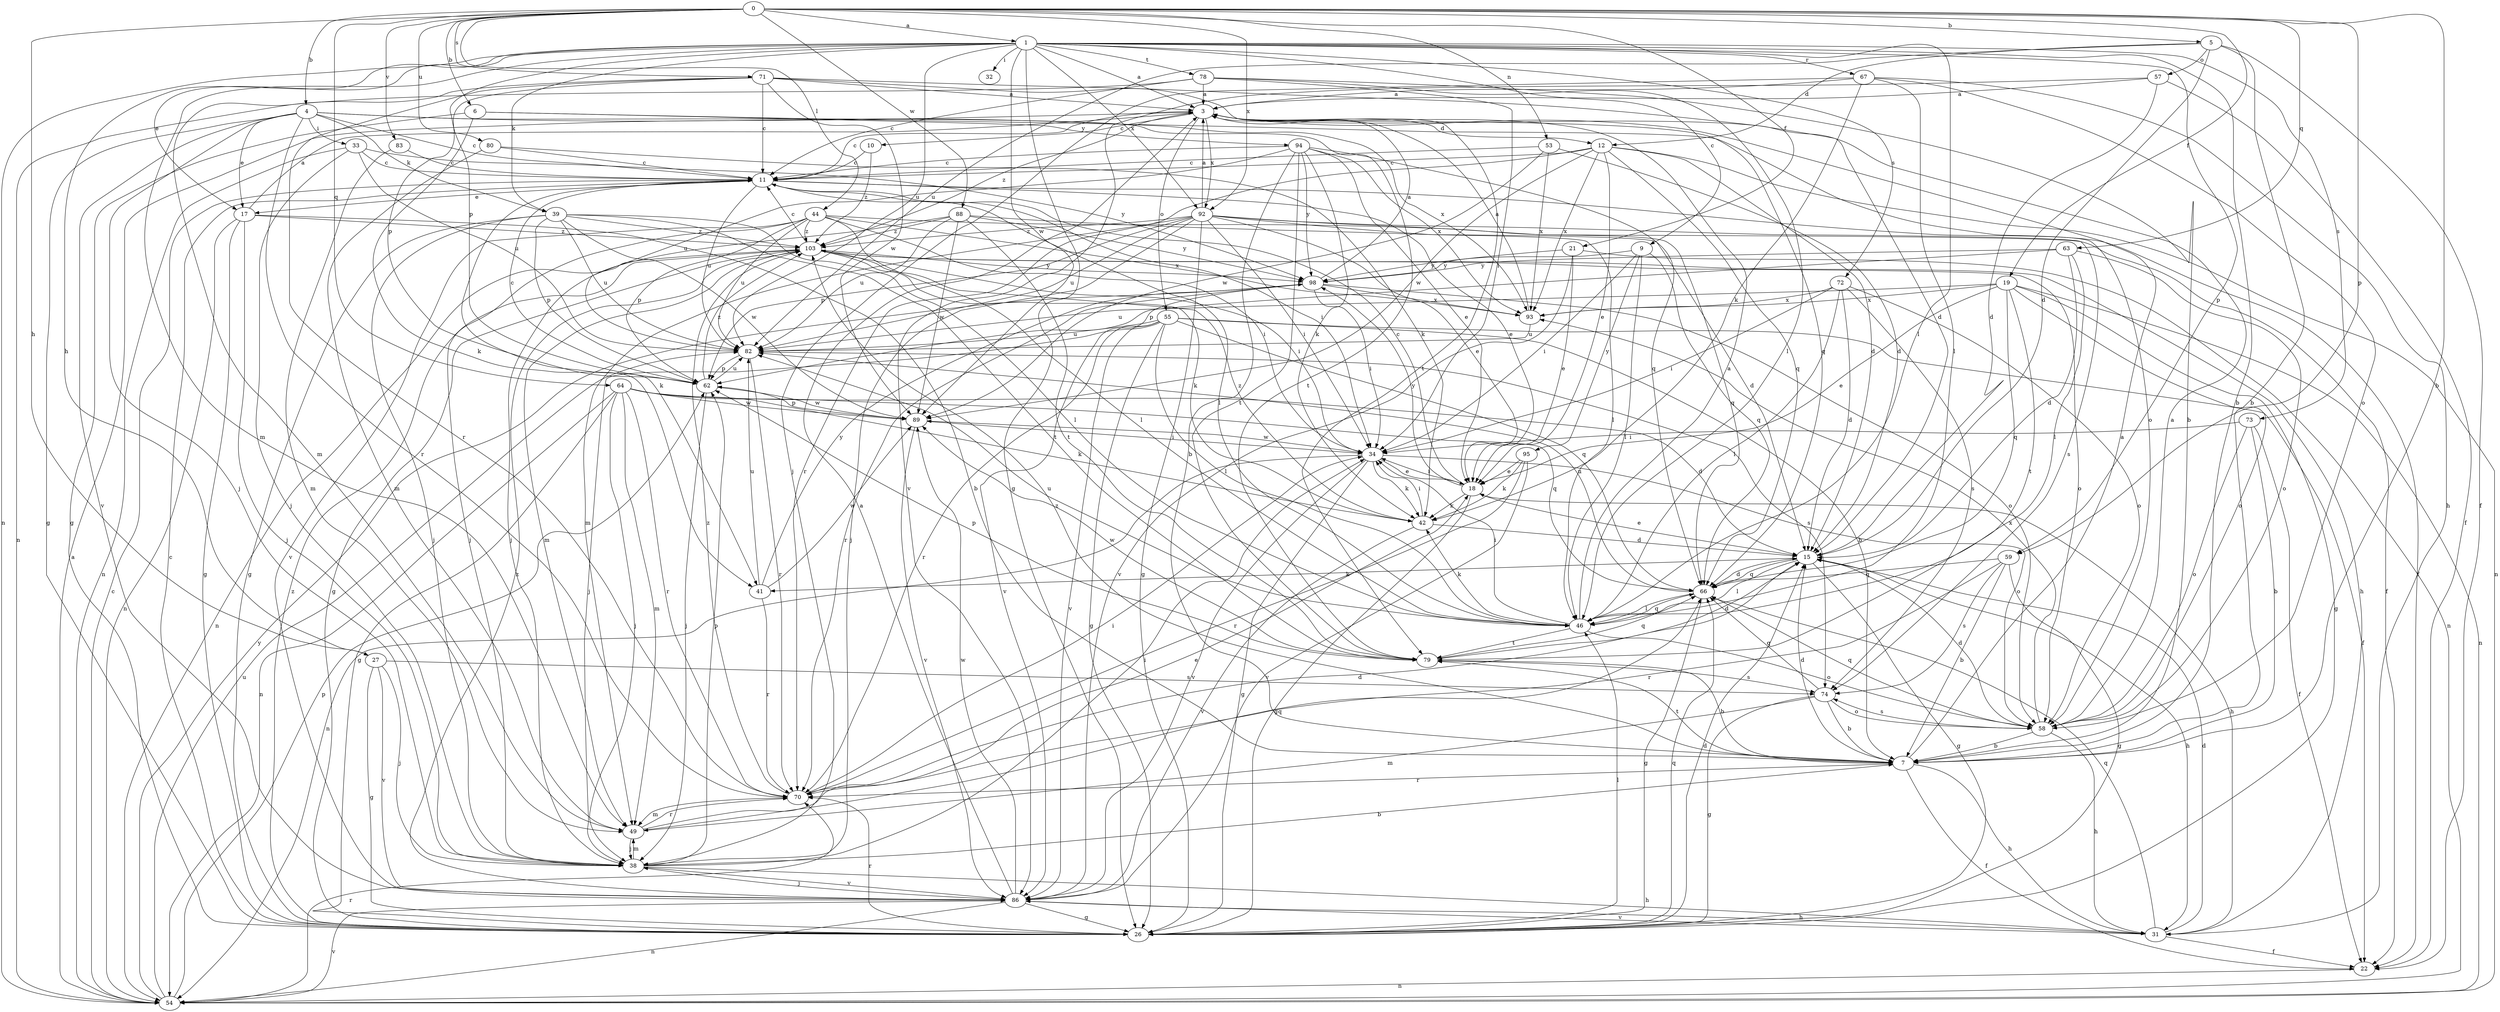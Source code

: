 strict digraph  {
0;
1;
3;
4;
5;
6;
7;
9;
10;
11;
12;
15;
17;
18;
19;
21;
22;
26;
27;
31;
32;
33;
34;
38;
39;
41;
42;
44;
46;
49;
53;
54;
55;
57;
58;
59;
62;
63;
64;
66;
67;
70;
71;
72;
73;
74;
78;
79;
80;
82;
83;
86;
88;
89;
92;
93;
94;
95;
98;
103;
0 -> 1  [label=a];
0 -> 4  [label=b];
0 -> 5  [label=b];
0 -> 6  [label=b];
0 -> 7  [label=b];
0 -> 19  [label=f];
0 -> 21  [label=f];
0 -> 27  [label=h];
0 -> 44  [label=l];
0 -> 53  [label=n];
0 -> 59  [label=p];
0 -> 63  [label=q];
0 -> 64  [label=q];
0 -> 71  [label=s];
0 -> 80  [label=u];
0 -> 83  [label=v];
0 -> 88  [label=w];
0 -> 92  [label=x];
1 -> 3  [label=a];
1 -> 7  [label=b];
1 -> 9  [label=c];
1 -> 17  [label=e];
1 -> 26  [label=g];
1 -> 27  [label=h];
1 -> 32  [label=i];
1 -> 39  [label=k];
1 -> 46  [label=l];
1 -> 49  [label=m];
1 -> 54  [label=n];
1 -> 59  [label=p];
1 -> 62  [label=p];
1 -> 67  [label=r];
1 -> 72  [label=s];
1 -> 73  [label=s];
1 -> 78  [label=t];
1 -> 82  [label=u];
1 -> 89  [label=w];
1 -> 92  [label=x];
3 -> 10  [label=c];
3 -> 11  [label=c];
3 -> 12  [label=d];
3 -> 55  [label=o];
3 -> 66  [label=q];
3 -> 92  [label=x];
3 -> 103  [label=z];
4 -> 11  [label=c];
4 -> 17  [label=e];
4 -> 26  [label=g];
4 -> 33  [label=i];
4 -> 38  [label=j];
4 -> 39  [label=k];
4 -> 70  [label=r];
4 -> 79  [label=t];
4 -> 86  [label=v];
4 -> 93  [label=x];
5 -> 7  [label=b];
5 -> 12  [label=d];
5 -> 15  [label=d];
5 -> 22  [label=f];
5 -> 57  [label=o];
5 -> 82  [label=u];
6 -> 26  [label=g];
6 -> 41  [label=k];
6 -> 58  [label=o];
6 -> 94  [label=y];
7 -> 3  [label=a];
7 -> 15  [label=d];
7 -> 22  [label=f];
7 -> 31  [label=h];
7 -> 70  [label=r];
7 -> 79  [label=t];
7 -> 103  [label=z];
9 -> 34  [label=i];
9 -> 46  [label=l];
9 -> 66  [label=q];
9 -> 95  [label=y];
9 -> 98  [label=y];
10 -> 11  [label=c];
10 -> 103  [label=z];
11 -> 17  [label=e];
11 -> 18  [label=e];
11 -> 22  [label=f];
11 -> 34  [label=i];
11 -> 41  [label=k];
11 -> 46  [label=l];
11 -> 82  [label=u];
12 -> 11  [label=c];
12 -> 15  [label=d];
12 -> 18  [label=e];
12 -> 54  [label=n];
12 -> 66  [label=q];
12 -> 70  [label=r];
12 -> 89  [label=w];
12 -> 93  [label=x];
15 -> 18  [label=e];
15 -> 26  [label=g];
15 -> 31  [label=h];
15 -> 41  [label=k];
15 -> 46  [label=l];
15 -> 66  [label=q];
17 -> 3  [label=a];
17 -> 7  [label=b];
17 -> 26  [label=g];
17 -> 38  [label=j];
17 -> 54  [label=n];
17 -> 103  [label=z];
18 -> 11  [label=c];
18 -> 26  [label=g];
18 -> 31  [label=h];
18 -> 34  [label=i];
18 -> 42  [label=k];
18 -> 98  [label=y];
19 -> 18  [label=e];
19 -> 26  [label=g];
19 -> 54  [label=n];
19 -> 58  [label=o];
19 -> 66  [label=q];
19 -> 79  [label=t];
19 -> 82  [label=u];
19 -> 93  [label=x];
21 -> 18  [label=e];
21 -> 54  [label=n];
21 -> 86  [label=v];
21 -> 98  [label=y];
22 -> 54  [label=n];
26 -> 11  [label=c];
26 -> 15  [label=d];
26 -> 46  [label=l];
26 -> 66  [label=q];
26 -> 70  [label=r];
26 -> 103  [label=z];
27 -> 26  [label=g];
27 -> 38  [label=j];
27 -> 74  [label=s];
27 -> 86  [label=v];
31 -> 15  [label=d];
31 -> 22  [label=f];
31 -> 66  [label=q];
31 -> 86  [label=v];
33 -> 11  [label=c];
33 -> 38  [label=j];
33 -> 54  [label=n];
33 -> 82  [label=u];
33 -> 98  [label=y];
34 -> 18  [label=e];
34 -> 26  [label=g];
34 -> 42  [label=k];
34 -> 54  [label=n];
34 -> 58  [label=o];
34 -> 86  [label=v];
34 -> 89  [label=w];
38 -> 7  [label=b];
38 -> 31  [label=h];
38 -> 34  [label=i];
38 -> 49  [label=m];
38 -> 62  [label=p];
38 -> 86  [label=v];
39 -> 26  [label=g];
39 -> 38  [label=j];
39 -> 46  [label=l];
39 -> 62  [label=p];
39 -> 79  [label=t];
39 -> 82  [label=u];
39 -> 89  [label=w];
39 -> 103  [label=z];
41 -> 70  [label=r];
41 -> 82  [label=u];
41 -> 89  [label=w];
41 -> 98  [label=y];
42 -> 15  [label=d];
42 -> 34  [label=i];
42 -> 86  [label=v];
42 -> 103  [label=z];
44 -> 22  [label=f];
44 -> 34  [label=i];
44 -> 38  [label=j];
44 -> 46  [label=l];
44 -> 62  [label=p];
44 -> 82  [label=u];
44 -> 86  [label=v];
44 -> 93  [label=x];
44 -> 103  [label=z];
46 -> 3  [label=a];
46 -> 34  [label=i];
46 -> 42  [label=k];
46 -> 58  [label=o];
46 -> 66  [label=q];
46 -> 79  [label=t];
46 -> 82  [label=u];
49 -> 18  [label=e];
49 -> 38  [label=j];
49 -> 66  [label=q];
49 -> 70  [label=r];
53 -> 11  [label=c];
53 -> 15  [label=d];
53 -> 89  [label=w];
53 -> 93  [label=x];
54 -> 3  [label=a];
54 -> 11  [label=c];
54 -> 62  [label=p];
54 -> 70  [label=r];
54 -> 82  [label=u];
54 -> 86  [label=v];
54 -> 98  [label=y];
55 -> 7  [label=b];
55 -> 22  [label=f];
55 -> 26  [label=g];
55 -> 38  [label=j];
55 -> 46  [label=l];
55 -> 66  [label=q];
55 -> 70  [label=r];
55 -> 82  [label=u];
55 -> 86  [label=v];
57 -> 3  [label=a];
57 -> 15  [label=d];
57 -> 22  [label=f];
57 -> 86  [label=v];
58 -> 3  [label=a];
58 -> 7  [label=b];
58 -> 15  [label=d];
58 -> 31  [label=h];
58 -> 66  [label=q];
58 -> 74  [label=s];
58 -> 93  [label=x];
59 -> 7  [label=b];
59 -> 26  [label=g];
59 -> 66  [label=q];
59 -> 70  [label=r];
59 -> 74  [label=s];
62 -> 11  [label=c];
62 -> 38  [label=j];
62 -> 82  [label=u];
62 -> 89  [label=w];
62 -> 103  [label=z];
63 -> 15  [label=d];
63 -> 46  [label=l];
63 -> 58  [label=o];
63 -> 62  [label=p];
63 -> 98  [label=y];
64 -> 15  [label=d];
64 -> 26  [label=g];
64 -> 38  [label=j];
64 -> 42  [label=k];
64 -> 49  [label=m];
64 -> 54  [label=n];
64 -> 66  [label=q];
64 -> 70  [label=r];
64 -> 89  [label=w];
66 -> 15  [label=d];
66 -> 26  [label=g];
66 -> 46  [label=l];
66 -> 82  [label=u];
67 -> 3  [label=a];
67 -> 31  [label=h];
67 -> 38  [label=j];
67 -> 42  [label=k];
67 -> 46  [label=l];
67 -> 58  [label=o];
70 -> 15  [label=d];
70 -> 34  [label=i];
70 -> 49  [label=m];
70 -> 103  [label=z];
71 -> 3  [label=a];
71 -> 11  [label=c];
71 -> 15  [label=d];
71 -> 49  [label=m];
71 -> 62  [label=p];
71 -> 70  [label=r];
71 -> 79  [label=t];
71 -> 89  [label=w];
72 -> 15  [label=d];
72 -> 34  [label=i];
72 -> 46  [label=l];
72 -> 58  [label=o];
72 -> 74  [label=s];
72 -> 93  [label=x];
73 -> 7  [label=b];
73 -> 22  [label=f];
73 -> 34  [label=i];
73 -> 58  [label=o];
74 -> 7  [label=b];
74 -> 26  [label=g];
74 -> 49  [label=m];
74 -> 58  [label=o];
74 -> 66  [label=q];
78 -> 3  [label=a];
78 -> 7  [label=b];
78 -> 11  [label=c];
78 -> 34  [label=i];
78 -> 46  [label=l];
78 -> 54  [label=n];
79 -> 7  [label=b];
79 -> 15  [label=d];
79 -> 62  [label=p];
79 -> 66  [label=q];
79 -> 74  [label=s];
79 -> 89  [label=w];
80 -> 11  [label=c];
80 -> 42  [label=k];
80 -> 49  [label=m];
82 -> 62  [label=p];
82 -> 70  [label=r];
82 -> 74  [label=s];
83 -> 11  [label=c];
83 -> 49  [label=m];
86 -> 3  [label=a];
86 -> 26  [label=g];
86 -> 31  [label=h];
86 -> 38  [label=j];
86 -> 54  [label=n];
86 -> 89  [label=w];
86 -> 103  [label=z];
88 -> 15  [label=d];
88 -> 38  [label=j];
88 -> 79  [label=t];
88 -> 82  [label=u];
88 -> 89  [label=w];
88 -> 98  [label=y];
88 -> 103  [label=z];
89 -> 34  [label=i];
89 -> 62  [label=p];
89 -> 86  [label=v];
92 -> 3  [label=a];
92 -> 18  [label=e];
92 -> 26  [label=g];
92 -> 34  [label=i];
92 -> 38  [label=j];
92 -> 46  [label=l];
92 -> 49  [label=m];
92 -> 62  [label=p];
92 -> 66  [label=q];
92 -> 74  [label=s];
92 -> 82  [label=u];
92 -> 103  [label=z];
93 -> 3  [label=a];
93 -> 82  [label=u];
94 -> 7  [label=b];
94 -> 11  [label=c];
94 -> 18  [label=e];
94 -> 42  [label=k];
94 -> 66  [label=q];
94 -> 79  [label=t];
94 -> 82  [label=u];
94 -> 93  [label=x];
94 -> 98  [label=y];
95 -> 18  [label=e];
95 -> 42  [label=k];
95 -> 70  [label=r];
95 -> 86  [label=v];
98 -> 3  [label=a];
98 -> 34  [label=i];
98 -> 58  [label=o];
98 -> 70  [label=r];
98 -> 86  [label=v];
98 -> 93  [label=x];
103 -> 11  [label=c];
103 -> 26  [label=g];
103 -> 31  [label=h];
103 -> 34  [label=i];
103 -> 42  [label=k];
103 -> 49  [label=m];
103 -> 54  [label=n];
103 -> 58  [label=o];
103 -> 98  [label=y];
}
